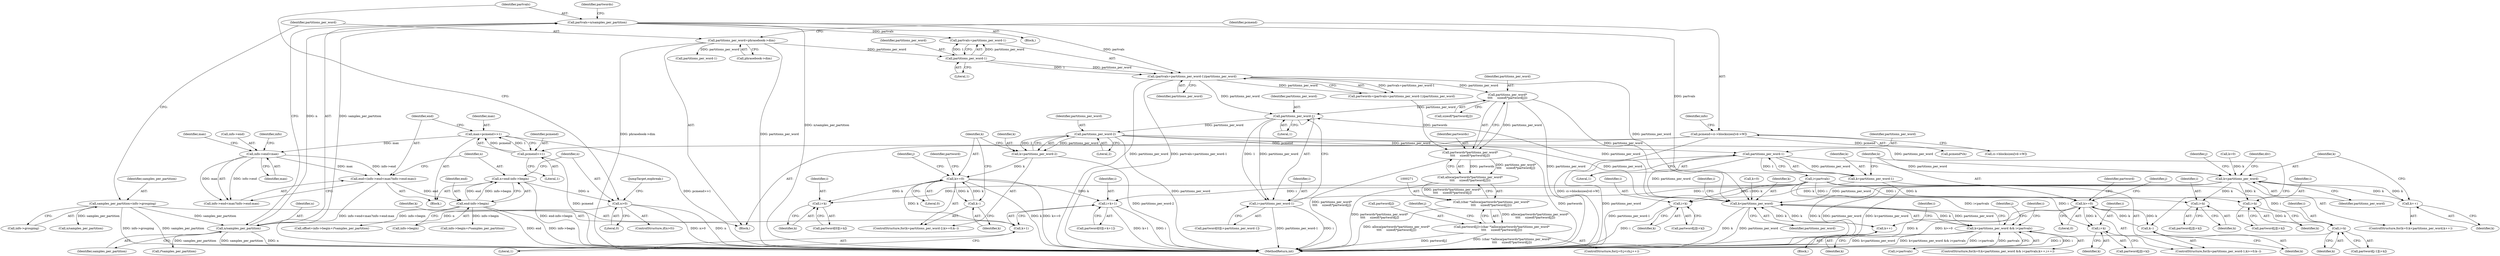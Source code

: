 digraph "1_Android_659030a2e80c38fb8da0a4eb68695349eec6778b@API" {
"1000275" [label="(Call,partitions_per_word*\n\t\t\t\t     sizeof(*partword[j]))"];
"1000212" [label="(Call,(partvals+partitions_per_word-1)/partitions_per_word)"];
"1000204" [label="(Call,partvals=n/samples_per_partition)"];
"1000206" [label="(Call,n/samples_per_partition)"];
"1000199" [label="(Call,n>0)"];
"1000191" [label="(Call,n=end-info->begin)"];
"1000193" [label="(Call,end-info->begin)"];
"1000178" [label="(Call,end=(info->end<max?info->end:max))"];
"1000181" [label="(Call,info->end<max)"];
"1000172" [label="(Call,max=pcmend>>1)"];
"1000174" [label="(Call,pcmend>>1)"];
"1000155" [label="(Call,pcmend=ci->blocksizes[vd->W])"];
"1000143" [label="(Call,samples_per_partition=info->grouping)"];
"1000215" [label="(Call,partitions_per_word-1)"];
"1000149" [label="(Call,partitions_per_word=phrasebook->dim)"];
"1000273" [label="(Call,partwords*partitions_per_word*\n\t\t\t\t     sizeof(*partword[j]))"];
"1000272" [label="(Call,alloca(partwords*partitions_per_word*\n\t\t\t\t     sizeof(*partword[j])))"];
"1000270" [label="(Call,(char *)alloca(partwords*partitions_per_word*\n\t\t\t\t     sizeof(*partword[j])))"];
"1000266" [label="(Call,partword[j]=(char *)alloca(partwords*partitions_per_word*\n\t\t\t\t     sizeof(*partword[j])))"];
"1000314" [label="(Call,partitions_per_word-1)"];
"1000312" [label="(Call,i+partitions_per_word-1)"];
"1000321" [label="(Call,partitions_per_word-2)"];
"1000319" [label="(Call,k=partitions_per_word-2)"];
"1000324" [label="(Call,k>=0)"];
"1000327" [label="(Call,k--)"];
"1000334" [label="(Call,i+k)"];
"1000342" [label="(Call,i+k+1)"];
"1000344" [label="(Call,k+1)"];
"1000362" [label="(Call,partitions_per_word-1)"];
"1000360" [label="(Call,k=partitions_per_word-1)"];
"1000365" [label="(Call,k>=0)"];
"1000368" [label="(Call,k--)"];
"1000375" [label="(Call,i+k)"];
"1000384" [label="(Call,i+k)"];
"1000416" [label="(Call,k<partitions_per_word)"];
"1000419" [label="(Call,k++)"];
"1000429" [label="(Call,i+k)"];
"1000437" [label="(Call,i+k)"];
"1000450" [label="(Call,i+k)"];
"1000459" [label="(Call,k<partitions_per_word)"];
"1000458" [label="(Call,k<partitions_per_word && i<partvals)"];
"1000466" [label="(Call,k++)"];
"1000205" [label="(Identifier,partvals)"];
"1000195" [label="(Call,info->begin)"];
"1000217" [label="(Literal,1)"];
"1000316" [label="(Literal,1)"];
"1000185" [label="(Identifier,max)"];
"1000315" [label="(Identifier,partitions_per_word)"];
"1000369" [label="(Identifier,k)"];
"1000429" [label="(Call,i+k)"];
"1000155" [label="(Call,pcmend=ci->blocksizes[vd->W])"];
"1000373" [label="(Identifier,partword)"];
"1000465" [label="(Block,)"];
"1000320" [label="(Identifier,k)"];
"1000345" [label="(Identifier,k)"];
"1000328" [label="(Identifier,k)"];
"1000395" [label="(Identifier,j)"];
"1000346" [label="(Literal,1)"];
"1000218" [label="(Identifier,partitions_per_word)"];
"1000413" [label="(Call,k=0)"];
"1000461" [label="(Identifier,partitions_per_word)"];
"1000463" [label="(Identifier,i)"];
"1000377" [label="(Identifier,k)"];
"1000334" [label="(Call,i+k)"];
"1000276" [label="(Identifier,partitions_per_word)"];
"1000272" [label="(Call,alloca(partwords*partitions_per_word*\n\t\t\t\t     sizeof(*partword[j])))"];
"1000204" [label="(Call,partvals=n/samples_per_partition)"];
"1000425" [label="(Call,partword[j][i+k])"];
"1000363" [label="(Identifier,partitions_per_word)"];
"1000386" [label="(Identifier,k)"];
"1000207" [label="(Identifier,n)"];
"1000384" [label="(Call,i+k)"];
"1000385" [label="(Identifier,i)"];
"1000420" [label="(Identifier,k)"];
"1000273" [label="(Call,partwords*partitions_per_word*\n\t\t\t\t     sizeof(*partword[j]))"];
"1000375" [label="(Call,i+k)"];
"1000191" [label="(Call,n=end-info->begin)"];
"1000481" [label="(Call,offset=info->begin+i*samples_per_partition)"];
"1000167" [label="(Identifier,info)"];
"1000157" [label="(Call,ci->blocksizes[vd->W])"];
"1000172" [label="(Call,max=pcmend>>1)"];
"1000458" [label="(Call,k<partitions_per_word && i<partvals)"];
"1000368" [label="(Call,k--)"];
"1000371" [label="(Call,partword[j][i+k])"];
"1000336" [label="(Identifier,k)"];
"1000467" [label="(Identifier,k)"];
"1000193" [label="(Call,end-info->begin)"];
"1000321" [label="(Call,partitions_per_word-2)"];
"1000451" [label="(Identifier,i)"];
"1000182" [label="(Call,info->end)"];
"1000176" [label="(Literal,1)"];
"1000466" [label="(Call,k++)"];
"1000361" [label="(Identifier,k)"];
"1000367" [label="(Literal,0)"];
"1000342" [label="(Call,i+k+1)"];
"1000211" [label="(Identifier,partwords)"];
"1000113" [label="(Block,)"];
"1000433" [label="(Call,partword[j][i+k])"];
"1000323" [label="(Literal,2)"];
"1000366" [label="(Identifier,k)"];
"1000187" [label="(Identifier,info)"];
"1000200" [label="(Identifier,n)"];
"1000578" [label="(Call,pcmend*ch)"];
"1000437" [label="(Call,i+k)"];
"1000299" [label="(Identifier,i)"];
"1000267" [label="(Call,partword[j])"];
"1000358" [label="(Identifier,j)"];
"1000854" [label="(MethodReturn,int)"];
"1000150" [label="(Identifier,partitions_per_word)"];
"1000462" [label="(Call,i<partvals)"];
"1000326" [label="(Literal,0)"];
"1000352" [label="(Identifier,j)"];
"1000199" [label="(Call,n>0)"];
"1000359" [label="(ControlStructure,for(k=partitions_per_word-1;k>=0;k--))"];
"1000194" [label="(Identifier,end)"];
"1000431" [label="(Identifier,k)"];
"1000376" [label="(Identifier,i)"];
"1000417" [label="(Identifier,k)"];
"1000430" [label="(Identifier,i)"];
"1000314" [label="(Call,partitions_per_word-1)"];
"1000344" [label="(Call,k+1)"];
"1000274" [label="(Identifier,partwords)"];
"1000416" [label="(Call,k<partitions_per_word)"];
"1000362" [label="(Call,partitions_per_word-1)"];
"1000330" [label="(Call,partword[0][i+k])"];
"1000446" [label="(Call,partword[j][i+k])"];
"1000325" [label="(Identifier,k)"];
"1000327" [label="(Call,k--)"];
"1000298" [label="(Call,i<partvals)"];
"1000322" [label="(Identifier,partitions_per_word)"];
"1000170" [label="(Block,)"];
"1000206" [label="(Call,n/samples_per_partition)"];
"1000277" [label="(Call,sizeof(*partword[j]))"];
"1000192" [label="(Identifier,n)"];
"1000257" [label="(ControlStructure,for(j=0;j<ch;j++))"];
"1000265" [label="(Identifier,j)"];
"1000145" [label="(Call,info->grouping)"];
"1000454" [label="(ControlStructure,for(k=0;k<partitions_per_word && i<partvals;k++,i++))"];
"1000180" [label="(Call,info->end<max?info->end:max)"];
"1000181" [label="(Call,info->end<max)"];
"1000620" [label="(Call,partitions_per_word-1)"];
"1000335" [label="(Identifier,i)"];
"1000439" [label="(Identifier,k)"];
"1000424" [label="(Identifier,div)"];
"1000173" [label="(Identifier,max)"];
"1000412" [label="(ControlStructure,for(k=0;k<partitions_per_word;k++))"];
"1000215" [label="(Call,partitions_per_word-1)"];
"1000455" [label="(Call,k=0)"];
"1000319" [label="(Call,k=partitions_per_word-2)"];
"1000198" [label="(ControlStructure,if(n>0))"];
"1000343" [label="(Identifier,i)"];
"1000338" [label="(Call,partword[0][i+k+1])"];
"1000210" [label="(Call,partwords=(partvals+partitions_per_word-1)/partitions_per_word)"];
"1000469" [label="(Identifier,i)"];
"1000312" [label="(Call,i+partitions_per_word-1)"];
"1000459" [label="(Call,k<partitions_per_word)"];
"1000201" [label="(Literal,0)"];
"1000189" [label="(Identifier,max)"];
"1000438" [label="(Identifier,i)"];
"1000450" [label="(Call,i+k)"];
"1000175" [label="(Identifier,pcmend)"];
"1000208" [label="(Identifier,samples_per_partition)"];
"1000275" [label="(Call,partitions_per_word*\n\t\t\t\t     sizeof(*partword[j]))"];
"1000149" [label="(Call,partitions_per_word=phrasebook->dim)"];
"1000318" [label="(ControlStructure,for(k=partitions_per_word-2;k>=0;k--))"];
"1000365" [label="(Call,k>=0)"];
"1000216" [label="(Identifier,partitions_per_word)"];
"1000179" [label="(Identifier,end)"];
"1000364" [label="(Literal,1)"];
"1000174" [label="(Call,pcmend>>1)"];
"1000483" [label="(Call,info->begin+i*samples_per_partition)"];
"1000360" [label="(Call,k=partitions_per_word-1)"];
"1000472" [label="(Identifier,j)"];
"1000270" [label="(Call,(char *)alloca(partwords*partitions_per_word*\n\t\t\t\t     sizeof(*partword[j])))"];
"1000419" [label="(Call,k++)"];
"1000202" [label="(Block,)"];
"1000178" [label="(Call,end=(info->end<max?info->end:max))"];
"1000452" [label="(Identifier,k)"];
"1000213" [label="(Call,partvals+partitions_per_word-1)"];
"1000313" [label="(Identifier,i)"];
"1000378" [label="(Call,partword[j-1][i+k])"];
"1000308" [label="(Call,partword[0][i+partitions_per_word-1])"];
"1000851" [label="(JumpTarget,eopbreak:)"];
"1000151" [label="(Call,phrasebook->dim)"];
"1000324" [label="(Call,k>=0)"];
"1000144" [label="(Identifier,samples_per_partition)"];
"1000143" [label="(Call,samples_per_partition=info->grouping)"];
"1000212" [label="(Call,(partvals+partitions_per_word-1)/partitions_per_word)"];
"1000487" [label="(Call,i*samples_per_partition)"];
"1000460" [label="(Identifier,k)"];
"1000332" [label="(Identifier,partword)"];
"1000156" [label="(Identifier,pcmend)"];
"1000266" [label="(Call,partword[j]=(char *)alloca(partwords*partitions_per_word*\n\t\t\t\t     sizeof(*partword[j])))"];
"1000611" [label="(Call,n/samples_per_partition)"];
"1000418" [label="(Identifier,partitions_per_word)"];
"1000275" -> "1000273"  [label="AST: "];
"1000275" -> "1000277"  [label="CFG: "];
"1000276" -> "1000275"  [label="AST: "];
"1000277" -> "1000275"  [label="AST: "];
"1000273" -> "1000275"  [label="CFG: "];
"1000275" -> "1000854"  [label="DDG: partitions_per_word"];
"1000275" -> "1000273"  [label="DDG: partitions_per_word"];
"1000212" -> "1000275"  [label="DDG: partitions_per_word"];
"1000275" -> "1000314"  [label="DDG: partitions_per_word"];
"1000275" -> "1000459"  [label="DDG: partitions_per_word"];
"1000212" -> "1000210"  [label="AST: "];
"1000212" -> "1000218"  [label="CFG: "];
"1000213" -> "1000212"  [label="AST: "];
"1000218" -> "1000212"  [label="AST: "];
"1000210" -> "1000212"  [label="CFG: "];
"1000212" -> "1000854"  [label="DDG: partitions_per_word"];
"1000212" -> "1000854"  [label="DDG: partvals+partitions_per_word-1"];
"1000212" -> "1000210"  [label="DDG: partvals+partitions_per_word-1"];
"1000212" -> "1000210"  [label="DDG: partitions_per_word"];
"1000204" -> "1000212"  [label="DDG: partvals"];
"1000215" -> "1000212"  [label="DDG: partitions_per_word"];
"1000215" -> "1000212"  [label="DDG: 1"];
"1000212" -> "1000314"  [label="DDG: partitions_per_word"];
"1000212" -> "1000459"  [label="DDG: partitions_per_word"];
"1000204" -> "1000202"  [label="AST: "];
"1000204" -> "1000206"  [label="CFG: "];
"1000205" -> "1000204"  [label="AST: "];
"1000206" -> "1000204"  [label="AST: "];
"1000211" -> "1000204"  [label="CFG: "];
"1000204" -> "1000854"  [label="DDG: n/samples_per_partition"];
"1000206" -> "1000204"  [label="DDG: n"];
"1000206" -> "1000204"  [label="DDG: samples_per_partition"];
"1000204" -> "1000213"  [label="DDG: partvals"];
"1000204" -> "1000298"  [label="DDG: partvals"];
"1000206" -> "1000208"  [label="CFG: "];
"1000207" -> "1000206"  [label="AST: "];
"1000208" -> "1000206"  [label="AST: "];
"1000206" -> "1000854"  [label="DDG: samples_per_partition"];
"1000206" -> "1000854"  [label="DDG: n"];
"1000199" -> "1000206"  [label="DDG: n"];
"1000143" -> "1000206"  [label="DDG: samples_per_partition"];
"1000206" -> "1000487"  [label="DDG: samples_per_partition"];
"1000199" -> "1000198"  [label="AST: "];
"1000199" -> "1000201"  [label="CFG: "];
"1000200" -> "1000199"  [label="AST: "];
"1000201" -> "1000199"  [label="AST: "];
"1000205" -> "1000199"  [label="CFG: "];
"1000851" -> "1000199"  [label="CFG: "];
"1000199" -> "1000854"  [label="DDG: n"];
"1000199" -> "1000854"  [label="DDG: n>0"];
"1000191" -> "1000199"  [label="DDG: n"];
"1000191" -> "1000170"  [label="AST: "];
"1000191" -> "1000193"  [label="CFG: "];
"1000192" -> "1000191"  [label="AST: "];
"1000193" -> "1000191"  [label="AST: "];
"1000200" -> "1000191"  [label="CFG: "];
"1000191" -> "1000854"  [label="DDG: end-info->begin"];
"1000193" -> "1000191"  [label="DDG: end"];
"1000193" -> "1000191"  [label="DDG: info->begin"];
"1000193" -> "1000195"  [label="CFG: "];
"1000194" -> "1000193"  [label="AST: "];
"1000195" -> "1000193"  [label="AST: "];
"1000193" -> "1000854"  [label="DDG: end"];
"1000193" -> "1000854"  [label="DDG: info->begin"];
"1000178" -> "1000193"  [label="DDG: end"];
"1000193" -> "1000481"  [label="DDG: info->begin"];
"1000193" -> "1000483"  [label="DDG: info->begin"];
"1000178" -> "1000170"  [label="AST: "];
"1000178" -> "1000180"  [label="CFG: "];
"1000179" -> "1000178"  [label="AST: "];
"1000180" -> "1000178"  [label="AST: "];
"1000192" -> "1000178"  [label="CFG: "];
"1000178" -> "1000854"  [label="DDG: info->end<max?info->end:max"];
"1000181" -> "1000178"  [label="DDG: info->end"];
"1000181" -> "1000178"  [label="DDG: max"];
"1000181" -> "1000180"  [label="AST: "];
"1000181" -> "1000185"  [label="CFG: "];
"1000182" -> "1000181"  [label="AST: "];
"1000185" -> "1000181"  [label="AST: "];
"1000187" -> "1000181"  [label="CFG: "];
"1000189" -> "1000181"  [label="CFG: "];
"1000172" -> "1000181"  [label="DDG: max"];
"1000181" -> "1000180"  [label="DDG: info->end"];
"1000181" -> "1000180"  [label="DDG: max"];
"1000172" -> "1000170"  [label="AST: "];
"1000172" -> "1000174"  [label="CFG: "];
"1000173" -> "1000172"  [label="AST: "];
"1000174" -> "1000172"  [label="AST: "];
"1000179" -> "1000172"  [label="CFG: "];
"1000172" -> "1000854"  [label="DDG: pcmend>>1"];
"1000174" -> "1000172"  [label="DDG: pcmend"];
"1000174" -> "1000172"  [label="DDG: 1"];
"1000174" -> "1000176"  [label="CFG: "];
"1000175" -> "1000174"  [label="AST: "];
"1000176" -> "1000174"  [label="AST: "];
"1000174" -> "1000854"  [label="DDG: pcmend"];
"1000155" -> "1000174"  [label="DDG: pcmend"];
"1000155" -> "1000113"  [label="AST: "];
"1000155" -> "1000157"  [label="CFG: "];
"1000156" -> "1000155"  [label="AST: "];
"1000157" -> "1000155"  [label="AST: "];
"1000167" -> "1000155"  [label="CFG: "];
"1000155" -> "1000854"  [label="DDG: ci->blocksizes[vd->W]"];
"1000155" -> "1000578"  [label="DDG: pcmend"];
"1000143" -> "1000113"  [label="AST: "];
"1000143" -> "1000145"  [label="CFG: "];
"1000144" -> "1000143"  [label="AST: "];
"1000145" -> "1000143"  [label="AST: "];
"1000150" -> "1000143"  [label="CFG: "];
"1000143" -> "1000854"  [label="DDG: samples_per_partition"];
"1000143" -> "1000854"  [label="DDG: info->grouping"];
"1000143" -> "1000611"  [label="DDG: samples_per_partition"];
"1000215" -> "1000213"  [label="AST: "];
"1000215" -> "1000217"  [label="CFG: "];
"1000216" -> "1000215"  [label="AST: "];
"1000217" -> "1000215"  [label="AST: "];
"1000213" -> "1000215"  [label="CFG: "];
"1000215" -> "1000213"  [label="DDG: partitions_per_word"];
"1000215" -> "1000213"  [label="DDG: 1"];
"1000149" -> "1000215"  [label="DDG: partitions_per_word"];
"1000149" -> "1000113"  [label="AST: "];
"1000149" -> "1000151"  [label="CFG: "];
"1000150" -> "1000149"  [label="AST: "];
"1000151" -> "1000149"  [label="AST: "];
"1000156" -> "1000149"  [label="CFG: "];
"1000149" -> "1000854"  [label="DDG: phrasebook->dim"];
"1000149" -> "1000854"  [label="DDG: partitions_per_word"];
"1000149" -> "1000620"  [label="DDG: partitions_per_word"];
"1000273" -> "1000272"  [label="AST: "];
"1000274" -> "1000273"  [label="AST: "];
"1000272" -> "1000273"  [label="CFG: "];
"1000273" -> "1000854"  [label="DDG: partitions_per_word*\n\t\t\t\t     sizeof(*partword[j])"];
"1000273" -> "1000854"  [label="DDG: partwords"];
"1000273" -> "1000272"  [label="DDG: partwords"];
"1000273" -> "1000272"  [label="DDG: partitions_per_word*\n\t\t\t\t     sizeof(*partword[j])"];
"1000210" -> "1000273"  [label="DDG: partwords"];
"1000272" -> "1000270"  [label="AST: "];
"1000270" -> "1000272"  [label="CFG: "];
"1000272" -> "1000854"  [label="DDG: partwords*partitions_per_word*\n\t\t\t\t     sizeof(*partword[j])"];
"1000272" -> "1000270"  [label="DDG: partwords*partitions_per_word*\n\t\t\t\t     sizeof(*partword[j])"];
"1000270" -> "1000266"  [label="AST: "];
"1000271" -> "1000270"  [label="AST: "];
"1000266" -> "1000270"  [label="CFG: "];
"1000270" -> "1000854"  [label="DDG: alloca(partwords*partitions_per_word*\n\t\t\t\t     sizeof(*partword[j]))"];
"1000270" -> "1000266"  [label="DDG: alloca(partwords*partitions_per_word*\n\t\t\t\t     sizeof(*partword[j]))"];
"1000266" -> "1000257"  [label="AST: "];
"1000267" -> "1000266"  [label="AST: "];
"1000265" -> "1000266"  [label="CFG: "];
"1000266" -> "1000854"  [label="DDG: partword[j]"];
"1000266" -> "1000854"  [label="DDG: (char *)alloca(partwords*partitions_per_word*\n\t\t\t\t     sizeof(*partword[j]))"];
"1000314" -> "1000312"  [label="AST: "];
"1000314" -> "1000316"  [label="CFG: "];
"1000315" -> "1000314"  [label="AST: "];
"1000316" -> "1000314"  [label="AST: "];
"1000312" -> "1000314"  [label="CFG: "];
"1000314" -> "1000312"  [label="DDG: partitions_per_word"];
"1000314" -> "1000312"  [label="DDG: 1"];
"1000459" -> "1000314"  [label="DDG: partitions_per_word"];
"1000314" -> "1000321"  [label="DDG: partitions_per_word"];
"1000312" -> "1000308"  [label="AST: "];
"1000313" -> "1000312"  [label="AST: "];
"1000308" -> "1000312"  [label="CFG: "];
"1000312" -> "1000854"  [label="DDG: i"];
"1000312" -> "1000854"  [label="DDG: partitions_per_word-1"];
"1000298" -> "1000312"  [label="DDG: i"];
"1000321" -> "1000319"  [label="AST: "];
"1000321" -> "1000323"  [label="CFG: "];
"1000322" -> "1000321"  [label="AST: "];
"1000323" -> "1000321"  [label="AST: "];
"1000319" -> "1000321"  [label="CFG: "];
"1000321" -> "1000854"  [label="DDG: partitions_per_word"];
"1000321" -> "1000319"  [label="DDG: partitions_per_word"];
"1000321" -> "1000319"  [label="DDG: 2"];
"1000321" -> "1000362"  [label="DDG: partitions_per_word"];
"1000321" -> "1000416"  [label="DDG: partitions_per_word"];
"1000321" -> "1000459"  [label="DDG: partitions_per_word"];
"1000319" -> "1000318"  [label="AST: "];
"1000320" -> "1000319"  [label="AST: "];
"1000325" -> "1000319"  [label="CFG: "];
"1000319" -> "1000854"  [label="DDG: partitions_per_word-2"];
"1000319" -> "1000324"  [label="DDG: k"];
"1000324" -> "1000318"  [label="AST: "];
"1000324" -> "1000326"  [label="CFG: "];
"1000325" -> "1000324"  [label="AST: "];
"1000326" -> "1000324"  [label="AST: "];
"1000332" -> "1000324"  [label="CFG: "];
"1000352" -> "1000324"  [label="CFG: "];
"1000324" -> "1000854"  [label="DDG: k>=0"];
"1000324" -> "1000854"  [label="DDG: k"];
"1000327" -> "1000324"  [label="DDG: k"];
"1000324" -> "1000327"  [label="DDG: k"];
"1000324" -> "1000334"  [label="DDG: k"];
"1000324" -> "1000342"  [label="DDG: k"];
"1000324" -> "1000344"  [label="DDG: k"];
"1000327" -> "1000318"  [label="AST: "];
"1000327" -> "1000328"  [label="CFG: "];
"1000328" -> "1000327"  [label="AST: "];
"1000325" -> "1000327"  [label="CFG: "];
"1000334" -> "1000330"  [label="AST: "];
"1000334" -> "1000336"  [label="CFG: "];
"1000335" -> "1000334"  [label="AST: "];
"1000336" -> "1000334"  [label="AST: "];
"1000330" -> "1000334"  [label="CFG: "];
"1000298" -> "1000334"  [label="DDG: i"];
"1000342" -> "1000338"  [label="AST: "];
"1000342" -> "1000344"  [label="CFG: "];
"1000343" -> "1000342"  [label="AST: "];
"1000344" -> "1000342"  [label="AST: "];
"1000338" -> "1000342"  [label="CFG: "];
"1000342" -> "1000854"  [label="DDG: k+1"];
"1000342" -> "1000854"  [label="DDG: i"];
"1000298" -> "1000342"  [label="DDG: i"];
"1000344" -> "1000346"  [label="CFG: "];
"1000345" -> "1000344"  [label="AST: "];
"1000346" -> "1000344"  [label="AST: "];
"1000362" -> "1000360"  [label="AST: "];
"1000362" -> "1000364"  [label="CFG: "];
"1000363" -> "1000362"  [label="AST: "];
"1000364" -> "1000362"  [label="AST: "];
"1000360" -> "1000362"  [label="CFG: "];
"1000362" -> "1000854"  [label="DDG: partitions_per_word"];
"1000362" -> "1000360"  [label="DDG: partitions_per_word"];
"1000362" -> "1000360"  [label="DDG: 1"];
"1000362" -> "1000416"  [label="DDG: partitions_per_word"];
"1000362" -> "1000459"  [label="DDG: partitions_per_word"];
"1000360" -> "1000359"  [label="AST: "];
"1000361" -> "1000360"  [label="AST: "];
"1000366" -> "1000360"  [label="CFG: "];
"1000360" -> "1000854"  [label="DDG: partitions_per_word-1"];
"1000360" -> "1000365"  [label="DDG: k"];
"1000365" -> "1000359"  [label="AST: "];
"1000365" -> "1000367"  [label="CFG: "];
"1000366" -> "1000365"  [label="AST: "];
"1000367" -> "1000365"  [label="AST: "];
"1000373" -> "1000365"  [label="CFG: "];
"1000358" -> "1000365"  [label="CFG: "];
"1000365" -> "1000854"  [label="DDG: k>=0"];
"1000365" -> "1000854"  [label="DDG: k"];
"1000368" -> "1000365"  [label="DDG: k"];
"1000365" -> "1000368"  [label="DDG: k"];
"1000365" -> "1000375"  [label="DDG: k"];
"1000365" -> "1000384"  [label="DDG: k"];
"1000368" -> "1000359"  [label="AST: "];
"1000368" -> "1000369"  [label="CFG: "];
"1000369" -> "1000368"  [label="AST: "];
"1000366" -> "1000368"  [label="CFG: "];
"1000375" -> "1000371"  [label="AST: "];
"1000375" -> "1000377"  [label="CFG: "];
"1000376" -> "1000375"  [label="AST: "];
"1000377" -> "1000375"  [label="AST: "];
"1000371" -> "1000375"  [label="CFG: "];
"1000298" -> "1000375"  [label="DDG: i"];
"1000384" -> "1000378"  [label="AST: "];
"1000384" -> "1000386"  [label="CFG: "];
"1000385" -> "1000384"  [label="AST: "];
"1000386" -> "1000384"  [label="AST: "];
"1000378" -> "1000384"  [label="CFG: "];
"1000384" -> "1000854"  [label="DDG: i"];
"1000298" -> "1000384"  [label="DDG: i"];
"1000416" -> "1000412"  [label="AST: "];
"1000416" -> "1000418"  [label="CFG: "];
"1000417" -> "1000416"  [label="AST: "];
"1000418" -> "1000416"  [label="AST: "];
"1000424" -> "1000416"  [label="CFG: "];
"1000395" -> "1000416"  [label="CFG: "];
"1000416" -> "1000854"  [label="DDG: partitions_per_word"];
"1000416" -> "1000854"  [label="DDG: k<partitions_per_word"];
"1000416" -> "1000854"  [label="DDG: k"];
"1000419" -> "1000416"  [label="DDG: k"];
"1000413" -> "1000416"  [label="DDG: k"];
"1000416" -> "1000419"  [label="DDG: k"];
"1000416" -> "1000429"  [label="DDG: k"];
"1000416" -> "1000437"  [label="DDG: k"];
"1000416" -> "1000450"  [label="DDG: k"];
"1000416" -> "1000459"  [label="DDG: partitions_per_word"];
"1000419" -> "1000412"  [label="AST: "];
"1000419" -> "1000420"  [label="CFG: "];
"1000420" -> "1000419"  [label="AST: "];
"1000417" -> "1000419"  [label="CFG: "];
"1000429" -> "1000425"  [label="AST: "];
"1000429" -> "1000431"  [label="CFG: "];
"1000430" -> "1000429"  [label="AST: "];
"1000431" -> "1000429"  [label="AST: "];
"1000425" -> "1000429"  [label="CFG: "];
"1000298" -> "1000429"  [label="DDG: i"];
"1000437" -> "1000433"  [label="AST: "];
"1000437" -> "1000439"  [label="CFG: "];
"1000438" -> "1000437"  [label="AST: "];
"1000439" -> "1000437"  [label="AST: "];
"1000433" -> "1000437"  [label="CFG: "];
"1000298" -> "1000437"  [label="DDG: i"];
"1000450" -> "1000446"  [label="AST: "];
"1000450" -> "1000452"  [label="CFG: "];
"1000451" -> "1000450"  [label="AST: "];
"1000452" -> "1000450"  [label="AST: "];
"1000446" -> "1000450"  [label="CFG: "];
"1000450" -> "1000854"  [label="DDG: i"];
"1000298" -> "1000450"  [label="DDG: i"];
"1000459" -> "1000458"  [label="AST: "];
"1000459" -> "1000461"  [label="CFG: "];
"1000460" -> "1000459"  [label="AST: "];
"1000461" -> "1000459"  [label="AST: "];
"1000463" -> "1000459"  [label="CFG: "];
"1000458" -> "1000459"  [label="CFG: "];
"1000459" -> "1000854"  [label="DDG: k"];
"1000459" -> "1000854"  [label="DDG: partitions_per_word"];
"1000459" -> "1000458"  [label="DDG: k"];
"1000459" -> "1000458"  [label="DDG: partitions_per_word"];
"1000466" -> "1000459"  [label="DDG: k"];
"1000455" -> "1000459"  [label="DDG: k"];
"1000459" -> "1000466"  [label="DDG: k"];
"1000458" -> "1000454"  [label="AST: "];
"1000458" -> "1000462"  [label="CFG: "];
"1000462" -> "1000458"  [label="AST: "];
"1000299" -> "1000458"  [label="CFG: "];
"1000472" -> "1000458"  [label="CFG: "];
"1000458" -> "1000854"  [label="DDG: k<partitions_per_word"];
"1000458" -> "1000854"  [label="DDG: k<partitions_per_word && i<partvals"];
"1000458" -> "1000854"  [label="DDG: i<partvals"];
"1000462" -> "1000458"  [label="DDG: i"];
"1000462" -> "1000458"  [label="DDG: partvals"];
"1000298" -> "1000458"  [label="DDG: i<partvals"];
"1000466" -> "1000465"  [label="AST: "];
"1000466" -> "1000467"  [label="CFG: "];
"1000467" -> "1000466"  [label="AST: "];
"1000469" -> "1000466"  [label="CFG: "];
}
